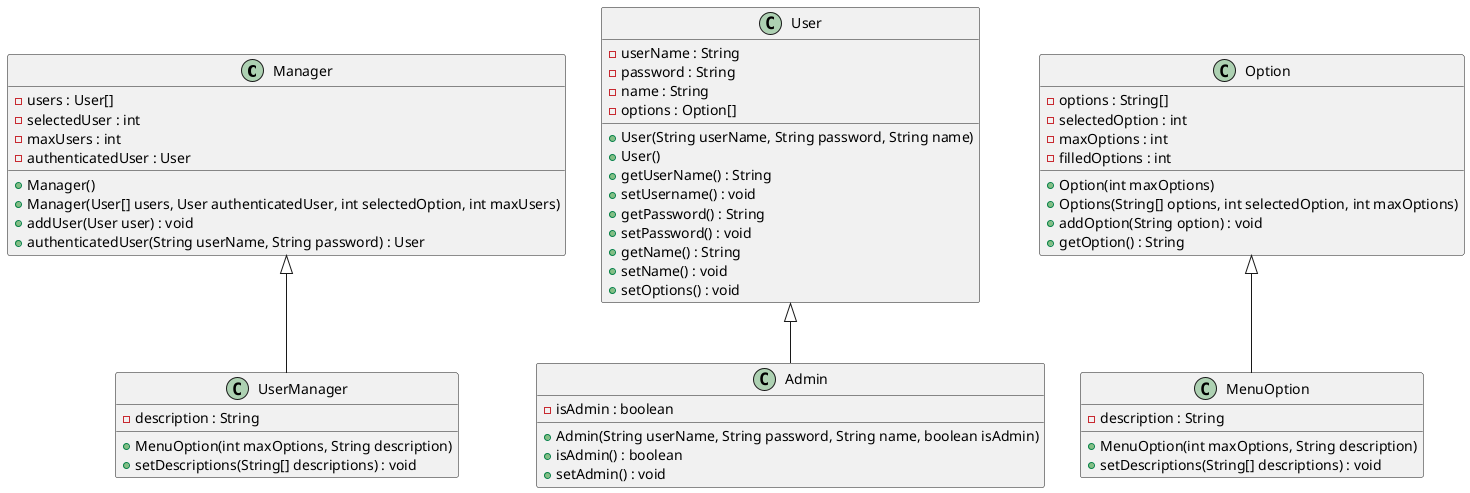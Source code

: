 @startuml
class Manager
{
  - users : User[]
  - selectedUser : int
  - maxUsers : int
  - authenticatedUser : User
  + Manager()
  + Manager(User[] users, User authenticatedUser, int selectedOption, int maxUsers)
  + addUser(User user) : void
  + authenticatedUser(String userName, String password) : User
}

class UserManager
{
  - description : String
  + MenuOption(int maxOptions, String description)
  + setDescriptions(String[] descriptions) : void
}
class User
{
  - userName : String
  - password : String
  - name : String
  - options : Option[]
  + User(String userName, String password, String name)
  + User()
  + getUserName() : String
  + setUsername() : void
  + getPassword() : String
  + setPassword() : void
  + getName() : String
  + setName() : void
  + setOptions() : void
}
class Admin
{
  - isAdmin : boolean
  + Admin(String userName, String password, String name, boolean isAdmin)
  + isAdmin() : boolean
  + setAdmin() : void
}
class Option
{
  - options : String[]
  - selectedOption : int
  - maxOptions : int
  - filledOptions : int
  + Option(int maxOptions)
  + Options(String[] options, int selectedOption, int maxOptions)
  + addOption(String option) : void
  + getOption() : String
}
class MenuOption
{
  - description : String
  + MenuOption(int maxOptions, String description)
  + setDescriptions(String[] descriptions) : void
}

Manager <|-- UserManager
User <|-- Admin
Option <|-- MenuOption
@enduml
